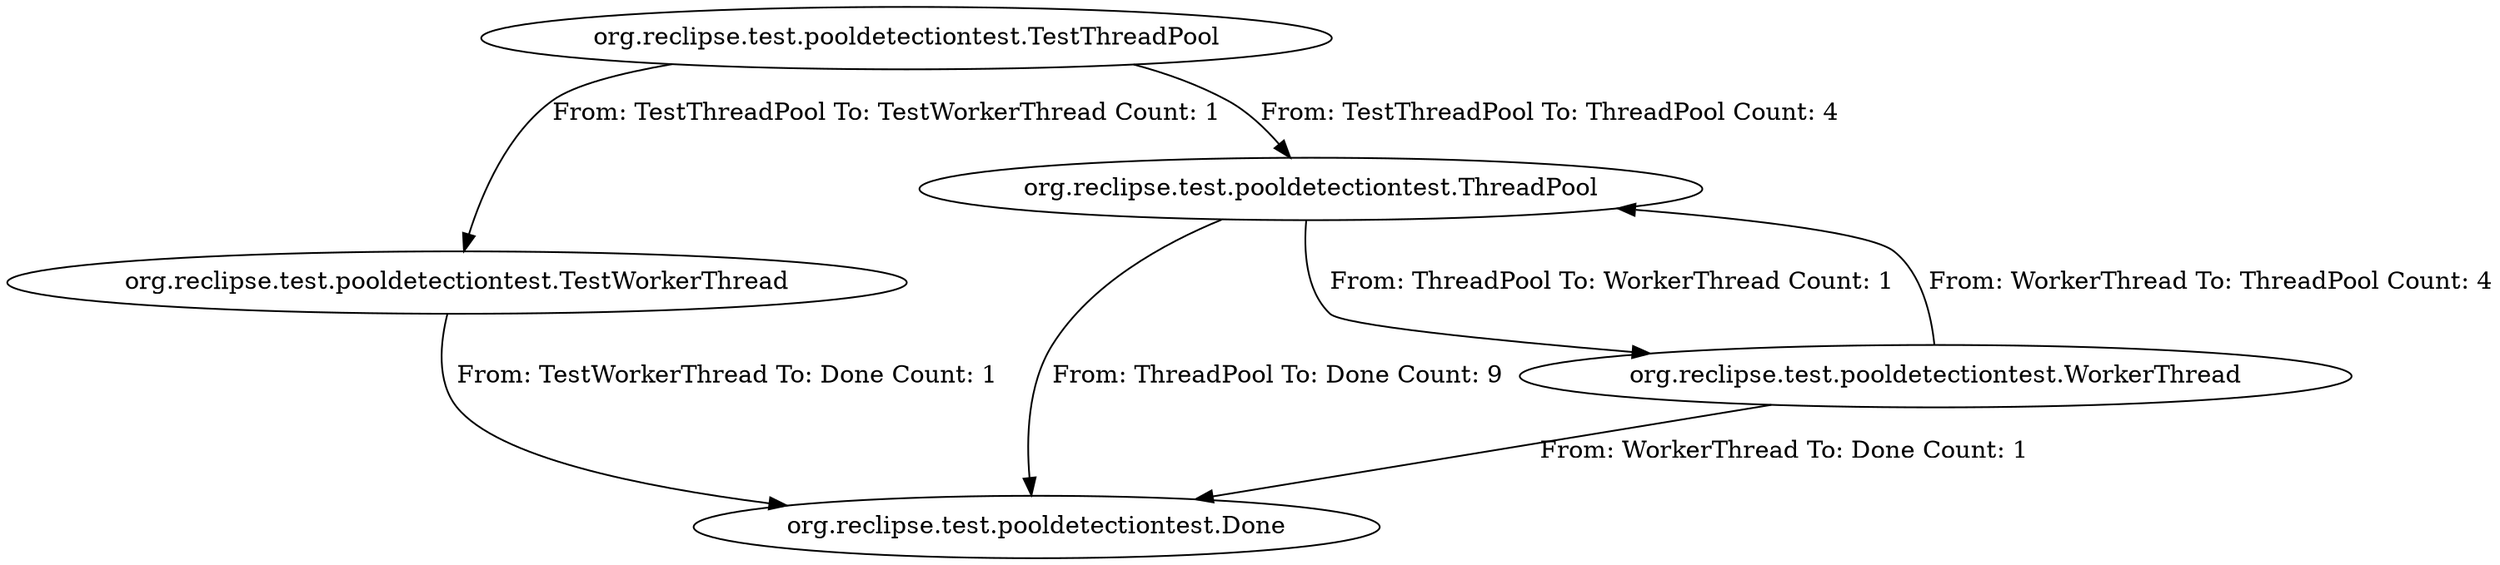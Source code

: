 digraph G {
"org.reclipse.test.pooldetectiontest.TestWorkerThread";
"org.reclipse.test.pooldetectiontest.ThreadPool";
"org.reclipse.test.pooldetectiontest.Done";
"org.reclipse.test.pooldetectiontest.TestThreadPool";
"org.reclipse.test.pooldetectiontest.WorkerThread";
"org.reclipse.test.pooldetectiontest.TestWorkerThread" -> "org.reclipse.test.pooldetectiontest.Done" [label="From: TestWorkerThread To: Done Count: 1"];
"org.reclipse.test.pooldetectiontest.ThreadPool" -> "org.reclipse.test.pooldetectiontest.Done" [label="From: ThreadPool To: Done Count: 9"];
"org.reclipse.test.pooldetectiontest.ThreadPool" -> "org.reclipse.test.pooldetectiontest.WorkerThread" [label="From: ThreadPool To: WorkerThread Count: 1"];
"org.reclipse.test.pooldetectiontest.TestThreadPool" -> "org.reclipse.test.pooldetectiontest.ThreadPool" [label="From: TestThreadPool To: ThreadPool Count: 4"];
"org.reclipse.test.pooldetectiontest.TestThreadPool" -> "org.reclipse.test.pooldetectiontest.TestWorkerThread" [label="From: TestThreadPool To: TestWorkerThread Count: 1"];
"org.reclipse.test.pooldetectiontest.WorkerThread" -> "org.reclipse.test.pooldetectiontest.ThreadPool" [label="From: WorkerThread To: ThreadPool Count: 4"];
"org.reclipse.test.pooldetectiontest.WorkerThread" -> "org.reclipse.test.pooldetectiontest.Done" [label="From: WorkerThread To: Done Count: 1"];
}
